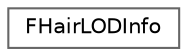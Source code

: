 digraph "Graphical Class Hierarchy"
{
 // INTERACTIVE_SVG=YES
 // LATEX_PDF_SIZE
  bgcolor="transparent";
  edge [fontname=Helvetica,fontsize=10,labelfontname=Helvetica,labelfontsize=10];
  node [fontname=Helvetica,fontsize=10,shape=box,height=0.2,width=0.4];
  rankdir="LR";
  Node0 [id="Node000000",label="FHairLODInfo",height=0.2,width=0.4,color="grey40", fillcolor="white", style="filled",URL="$d3/d57/structFHairLODInfo.html",tooltip=" "];
}
